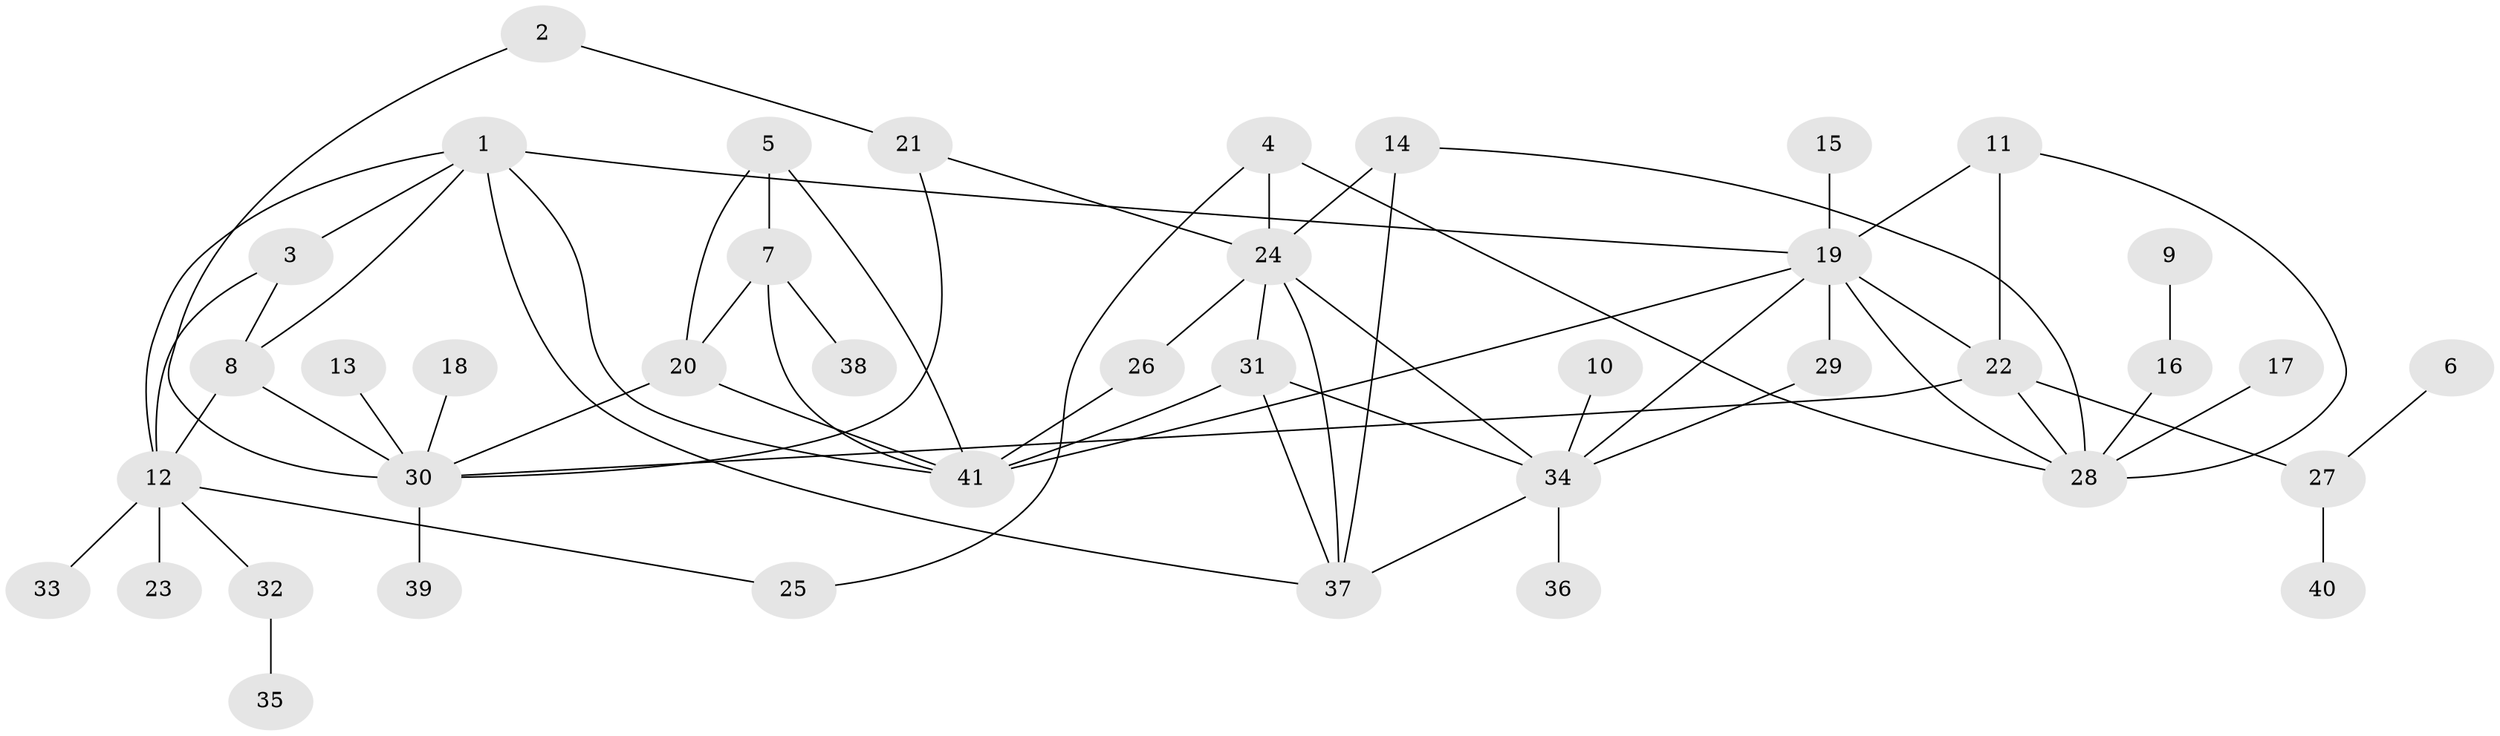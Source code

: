 // original degree distribution, {3: 0.08536585365853659, 4: 0.04878048780487805, 11: 0.012195121951219513, 6: 0.04878048780487805, 9: 0.07317073170731707, 7: 0.012195121951219513, 5: 0.04878048780487805, 1: 0.573170731707317, 2: 0.0975609756097561}
// Generated by graph-tools (version 1.1) at 2025/02/03/09/25 03:02:37]
// undirected, 41 vertices, 65 edges
graph export_dot {
graph [start="1"]
  node [color=gray90,style=filled];
  1;
  2;
  3;
  4;
  5;
  6;
  7;
  8;
  9;
  10;
  11;
  12;
  13;
  14;
  15;
  16;
  17;
  18;
  19;
  20;
  21;
  22;
  23;
  24;
  25;
  26;
  27;
  28;
  29;
  30;
  31;
  32;
  33;
  34;
  35;
  36;
  37;
  38;
  39;
  40;
  41;
  1 -- 3 [weight=1.0];
  1 -- 8 [weight=1.0];
  1 -- 12 [weight=1.0];
  1 -- 19 [weight=1.0];
  1 -- 37 [weight=1.0];
  1 -- 41 [weight=1.0];
  2 -- 21 [weight=2.0];
  2 -- 30 [weight=2.0];
  3 -- 8 [weight=1.0];
  3 -- 12 [weight=1.0];
  4 -- 24 [weight=1.0];
  4 -- 25 [weight=1.0];
  4 -- 28 [weight=1.0];
  5 -- 7 [weight=1.0];
  5 -- 20 [weight=1.0];
  5 -- 41 [weight=1.0];
  6 -- 27 [weight=1.0];
  7 -- 20 [weight=1.0];
  7 -- 38 [weight=1.0];
  7 -- 41 [weight=1.0];
  8 -- 12 [weight=1.0];
  8 -- 30 [weight=1.0];
  9 -- 16 [weight=1.0];
  10 -- 34 [weight=1.0];
  11 -- 19 [weight=1.0];
  11 -- 22 [weight=1.0];
  11 -- 28 [weight=1.0];
  12 -- 23 [weight=1.0];
  12 -- 25 [weight=1.0];
  12 -- 32 [weight=1.0];
  12 -- 33 [weight=1.0];
  13 -- 30 [weight=1.0];
  14 -- 24 [weight=1.0];
  14 -- 28 [weight=1.0];
  14 -- 37 [weight=1.0];
  15 -- 19 [weight=1.0];
  16 -- 28 [weight=1.0];
  17 -- 28 [weight=1.0];
  18 -- 30 [weight=1.0];
  19 -- 22 [weight=1.0];
  19 -- 28 [weight=1.0];
  19 -- 29 [weight=1.0];
  19 -- 34 [weight=1.0];
  19 -- 41 [weight=1.0];
  20 -- 30 [weight=1.0];
  20 -- 41 [weight=1.0];
  21 -- 24 [weight=1.0];
  21 -- 30 [weight=1.0];
  22 -- 27 [weight=1.0];
  22 -- 28 [weight=1.0];
  22 -- 30 [weight=1.0];
  24 -- 26 [weight=1.0];
  24 -- 31 [weight=1.0];
  24 -- 34 [weight=1.0];
  24 -- 37 [weight=1.0];
  26 -- 41 [weight=1.0];
  27 -- 40 [weight=1.0];
  29 -- 34 [weight=1.0];
  30 -- 39 [weight=1.0];
  31 -- 34 [weight=1.0];
  31 -- 37 [weight=1.0];
  31 -- 41 [weight=1.0];
  32 -- 35 [weight=1.0];
  34 -- 36 [weight=1.0];
  34 -- 37 [weight=1.0];
}
